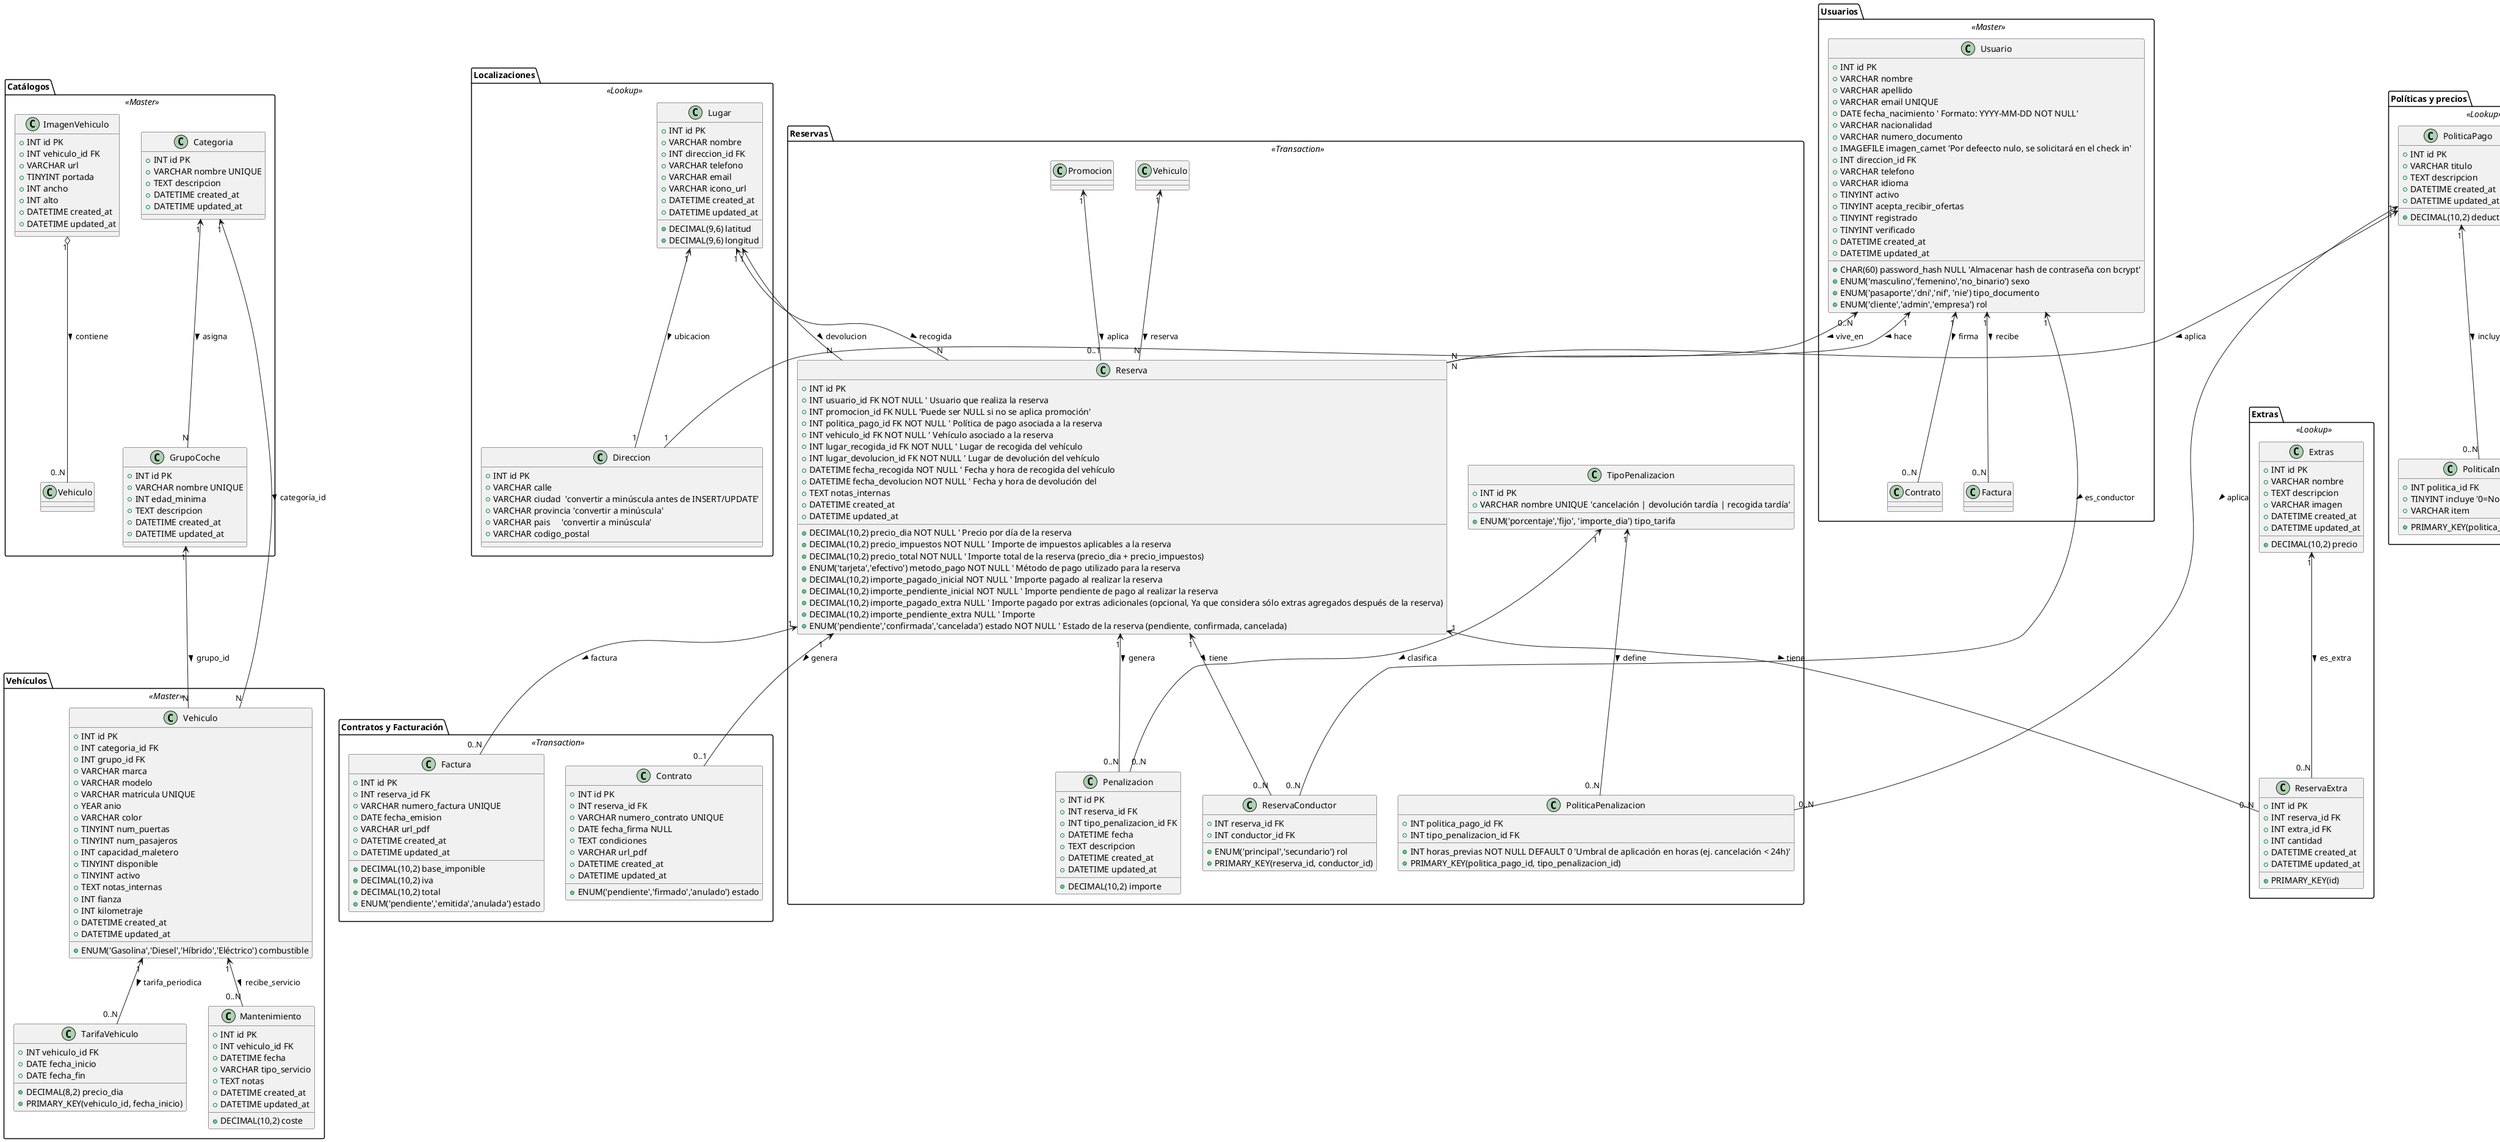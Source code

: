 @startuml esquemadbMOBILITY4YOU
' ================================
' Diagrama de clases / tablas MySQL (updated_at con TipoPenalizacion, índices compuestos y normalización de Direccion)
' ================================

skinparam class {
  BackgroundColor<<Master>> #DDFFDD
  BackgroundColor<<Lookup>> #FFEECC
  BackgroundColor<<Transaction>> #FFDDDD
  BorderColor #333
}

' ----------------
package "Catálogos" <<Master>> {
  class Categoria {
    + INT id PK
    + VARCHAR nombre UNIQUE
    + TEXT descripcion
    + DATETIME created_at
    + DATETIME updated_at
  }

  class GrupoCoche {
    + INT id PK
    + VARCHAR nombre UNIQUE
    + INT edad_minima
    + TEXT descripcion
    + DATETIME created_at
    + DATETIME updated_at
  }

  class ImagenVehiculo {
    + INT id PK
    + INT vehiculo_id FK
    + VARCHAR url
    + TINYINT portada
    + INT ancho
    + INT alto
    + DATETIME created_at
    + DATETIME updated_at
  }

  Categoria "1" <-- "N" GrupoCoche : asigna >
  ImagenVehiculo "1" o-- "0..N" Vehiculo : contiene >
}

package "Vehículos" <<Master>> {
  class Vehiculo {
    + INT id PK
    + INT categoria_id FK
    + INT grupo_id FK
    + ENUM('Gasolina','Diesel','Híbrido','Eléctrico') combustible
    + VARCHAR marca
    + VARCHAR modelo
    + VARCHAR matricula UNIQUE
    + YEAR anio
    + VARCHAR color
    + TINYINT num_puertas
    + TINYINT num_pasajeros
    + INT capacidad_maletero
    + TINYINT disponible
    + TINYINT activo
    + TEXT notas_internas
    + INT fianza
    + INT kilometraje
    + DATETIME created_at
    + DATETIME updated_at
  }

  class TarifaVehiculo {
    + INT vehiculo_id FK
    + DATE fecha_inicio
    + DATE fecha_fin
    + DECIMAL(8,2) precio_dia
    + PRIMARY_KEY(vehiculo_id, fecha_inicio)
    ' Índice compuesto para búsquedas de tarifa vigente:
    ' INDEX idx_tarifa_vehiculo_periodo (vehiculo_id, fecha_inicio, fecha_fin)
  }


  class Mantenimiento {
    + INT id PK
    + INT vehiculo_id FK
    + DATETIME fecha
    + VARCHAR tipo_servicio
    + DECIMAL(10,2) coste
    + TEXT notas
    + DATETIME created_at
    + DATETIME updated_at
  }

  Vehiculo "1" <-- "0..N" TarifaVehiculo : tarifa_periodica >

  Vehiculo "1" <-- "0..N" Mantenimiento : recibe_servicio >

  Categoria "1" <-- "N" Vehiculo      : categoría_id >
  GrupoCoche "1" <-- "N" Vehiculo     : grupo_id >
}

package "Localizaciones" <<Lookup>> {
  class Direccion {
    + INT id PK
    + VARCHAR calle
    + VARCHAR ciudad  'convertir a minúscula antes de INSERT/UPDATE'
    + VARCHAR provincia 'convertir a minúscula'
    + VARCHAR pais     'convertir a minúscula'
    + VARCHAR codigo_postal
  }

  class Lugar {
    + INT id PK
    + VARCHAR nombre
    + INT direccion_id FK
    + DECIMAL(9,6) latitud
    + DECIMAL(9,6) longitud
    + VARCHAR telefono
    + VARCHAR email
    + VARCHAR icono_url
    + DATETIME created_at
    + DATETIME updated_at
  }

  Lugar "1" <-- "1" Direccion : ubicacion >
}

package "Usuarios" <<Master>> {
  class Usuario {
    + INT id PK
    + VARCHAR nombre
    + VARCHAR apellido
    + VARCHAR email UNIQUE
    + DATE fecha_nacimiento ' Formato: YYYY-MM-DD NOT NULL'
    + CHAR(60) password_hash NULL 'Almacenar hash de contraseña con bcrypt'
    + ENUM('masculino','femenino','no_binario') sexo
    + VARCHAR nacionalidad
    + ENUM('pasaporte','dni','nif', 'nie') tipo_documento
    + VARCHAR numero_documento
    + IMAGEFILE imagen_carnet 'Por defeecto nulo, se solicitará en el check in'
    + INT direccion_id FK
    + VARCHAR telefono
    + ENUM('cliente','admin','empresa') rol
    + VARCHAR idioma
    + TINYINT activo
    + TINYINT acepta_recibir_ofertas
    + TINYINT registrado
    + TINYINT verificado
    + DATETIME created_at
    + DATETIME updated_at
  }

  Usuario "0..N" <-- "1" Direccion : vive_en >

  ' A confirmarlo con Soukaina
  Usuario "1" <-- "0..N" Contrato : firma >
  Usuario "1" <-- "0..N" Factura : recibe >
}

package "Políticas y precios" <<Lookup>> {
  class PoliticaPago {
    + INT id PK
    + VARCHAR titulo
    + DECIMAL(10,2) deductible
    + TEXT descripcion
    + DATETIME created_at
    + DATETIME updated_at
  }

  class PoliticaIncluye {
    + INT politica_id FK
    + TINYINT incluye '0=No, 1=Sí Default 1'
    + VARCHAR item
    + PRIMARY_KEY(politica_id, item)
  }

  PoliticaPago "1" <-- "0..N" PoliticaIncluye : incluye >
}


package "Reservas" <<Transaction>> {
  class Reserva {
    + INT id PK
    + INT usuario_id FK NOT NULL ' Usuario que realiza la reserva
    + INT promocion_id FK NULL 'Puede ser NULL si no se aplica promoción'
    + INT politica_pago_id FK NOT NULL ' Política de pago asociada a la reserva
    + INT vehiculo_id FK NOT NULL ' Vehículo asociado a la reserva
    + INT lugar_recogida_id FK NOT NULL ' Lugar de recogida del vehículo
    + INT lugar_devolucion_id FK NOT NULL ' Lugar de devolución del vehículo
    + DATETIME fecha_recogida NOT NULL ' Fecha y hora de recogida del vehículo
    + DATETIME fecha_devolucion NOT NULL ' Fecha y hora de devolución del 
    + DECIMAL(10,2) precio_dia NOT NULL ' Precio por día de la reserva
    + DECIMAL(10,2) precio_impuestos NOT NULL ' Importe de impuestos aplicables a la reserva
    + DECIMAL(10,2) precio_total NOT NULL ' Importe total de la reserva (precio_dia + precio_impuestos)
    + ENUM('tarjeta','efectivo') metodo_pago NOT NULL ' Método de pago utilizado para la reserva
    + DECIMAL(10,2) importe_pagado_inicial NOT NULL ' Importe pagado al realizar la reserva
    + DECIMAL(10,2) importe_pendiente_inicial NOT NULL ' Importe pendiente de pago al realizar la reserva
    + DECIMAL(10,2) importe_pagado_extra NULL ' Importe pagado por extras adicionales (opcional, Ya que considera sólo extras agregados después de la reserva)
    + DECIMAL(10,2) importe_pendiente_extra NULL ' Importe
    + ENUM('pendiente','confirmada','cancelada') estado NOT NULL ' Estado de la reserva (pendiente, confirmada, cancelada)
    + TEXT notas_internas
    + DATETIME created_at
    + DATETIME updated_at
    ' Índice compuesto para búsquedas de disponibilidad:
    ' INDEX idx_reserva_fechas (fecha_recogida, fecha_devolucion)
  }

  class ReservaConductor {
    + INT reserva_id FK
    + INT conductor_id FK
    + ENUM('principal','secundario') rol
    + PRIMARY_KEY(reserva_id, conductor_id)
  }

  'Tipos predefinidos: Tarifa por hora fuera de horaio, Cubro de un día por retraso de dos horas desde la hora de recogida|devolución, Cancelación tarde'
  class TipoPenalizacion {
    + INT id PK
    + VARCHAR nombre UNIQUE 'cancelación | devolución tardía | recogida tardía'
    + ENUM('porcentaje','fijo', 'importe_dia') tipo_tarifa
  }

  class PoliticaPenalizacion {
    + INT politica_pago_id FK
    + INT tipo_penalizacion_id FK
    + INT horas_previas NOT NULL DEFAULT 0 'Umbral de aplicación en horas (ej. cancelación < 24h)'
    + PRIMARY_KEY(politica_pago_id, tipo_penalizacion_id)
  }


  class Penalizacion {
    + INT id PK
    + INT reserva_id FK
    + INT tipo_penalizacion_id FK
    + DECIMAL(10,2) importe
    + DATETIME fecha
    + TEXT descripcion
    + DATETIME created_at
    + DATETIME updated_at
  }



  Usuario "1" <-- "N" Reserva           : hace >
  Vehiculo "1" <-- "N" Reserva         : reserva >
  Lugar   "1" <-- "N" Reserva         : recogida >
  Lugar   "1" <-- "N" Reserva         : devolucion >
  PoliticaPago "1" <-- "N" Reserva     : aplica >
  Promocion "1" <-- "0..1" Reserva      : aplica >

  Reserva "1" <-- "0..N" ReservaConductor : tiene >
  Usuario "1" <-- "0..N" ReservaConductor : es_conductor >
  Reserva "1" <-- "0..N" Penalizacion      : genera >

  TipoPenalizacion "1" <-- "0..N" Penalizacion : clasifica >
  PoliticaPago "1" <-- "0..N" PoliticaPenalizacion : aplica >
  TipoPenalizacion "1" <-- "0..N" PoliticaPenalizacion : define >

}

package "Contratos y Facturación" <<Transaction>> {
  ' Tabla de contratos asociados a una reserva
  class Contrato {
    + INT id PK
    + INT reserva_id FK
    + VARCHAR numero_contrato UNIQUE
    + DATE fecha_firma NULL 
    + TEXT condiciones
    + VARCHAR url_pdf
    + ENUM('pendiente','firmado','anulado') estado
    + DATETIME created_at
    + DATETIME updated_at
  }

  ' Tabla de facturas asociadas a una reserva
  class Factura {
    + INT id PK
    + INT reserva_id FK
    + VARCHAR numero_factura UNIQUE
    + DATE fecha_emision
    + DECIMAL(10,2) base_imponible
    + DECIMAL(10,2) iva
    + DECIMAL(10,2) total
    + VARCHAR url_pdf
    + ENUM('pendiente','emitida','anulada') estado
    + DATETIME created_at
    + DATETIME updated_at
  }

  Reserva "1" <-- "0..1" Contrato : genera >
  Reserva "1" <-- "0..N" Factura : factura >
}



package "Promociones" <<Lookup>> {
  class Promocion {
    + INT id PK
    + VARCHAR nombre
    + TEXT descripcion
    + DECIMAL(5,2) descuento_pct
    + DATE fecha_inicio
    + DATE fecha_fin
    + TINYINT activo
    + DATETIME created_at
    + DATETIME updated_at
  }
}

package "Contenidos estáticos" <<Lookup>> {
  class Contenido {
    + INT id PK
    + ENUM('blog','faq','legal','info', 'mini_section') tipo
    + VARCHAR titulo
    + VARCHAR subtitulo
    + TEXT cuerpo
    + TEXT info_adicional
    + String icono_url
    + TINYINT activo
    + DATETIME created_at
    + DATETIME updated_at
  }
}

package "Extras" <<Lookup>> {
  class Extras {
    + INT id PK
    + VARCHAR nombre
    + TEXT descripcion
    + DECIMAL(10,2) precio
    + VARCHAR imagen
    + DATETIME created_at
    + DATETIME updated_at
  }

  class ReservaExtra {
    + INT id PK
    + INT reserva_id FK
    + INT extra_id FK
    + INT cantidad
    + DATETIME created_at
    + DATETIME updated_at
    + PRIMARY_KEY(id)
  }

  Reserva "1" <-- "0..N" ReservaExtra : tiene >
  Extras "1" <-- "0..N" ReservaExtra : es_extra >
}



'Nota: Para controlar la disponibilidad de un vehículo por reserva o mantenimiento sería interesante crear una vista o tabla materializada EstadoVehiculo (vehiculo_id, fecha, estado) que combine reservas confirmadas y mantenimientos.'

@enduml